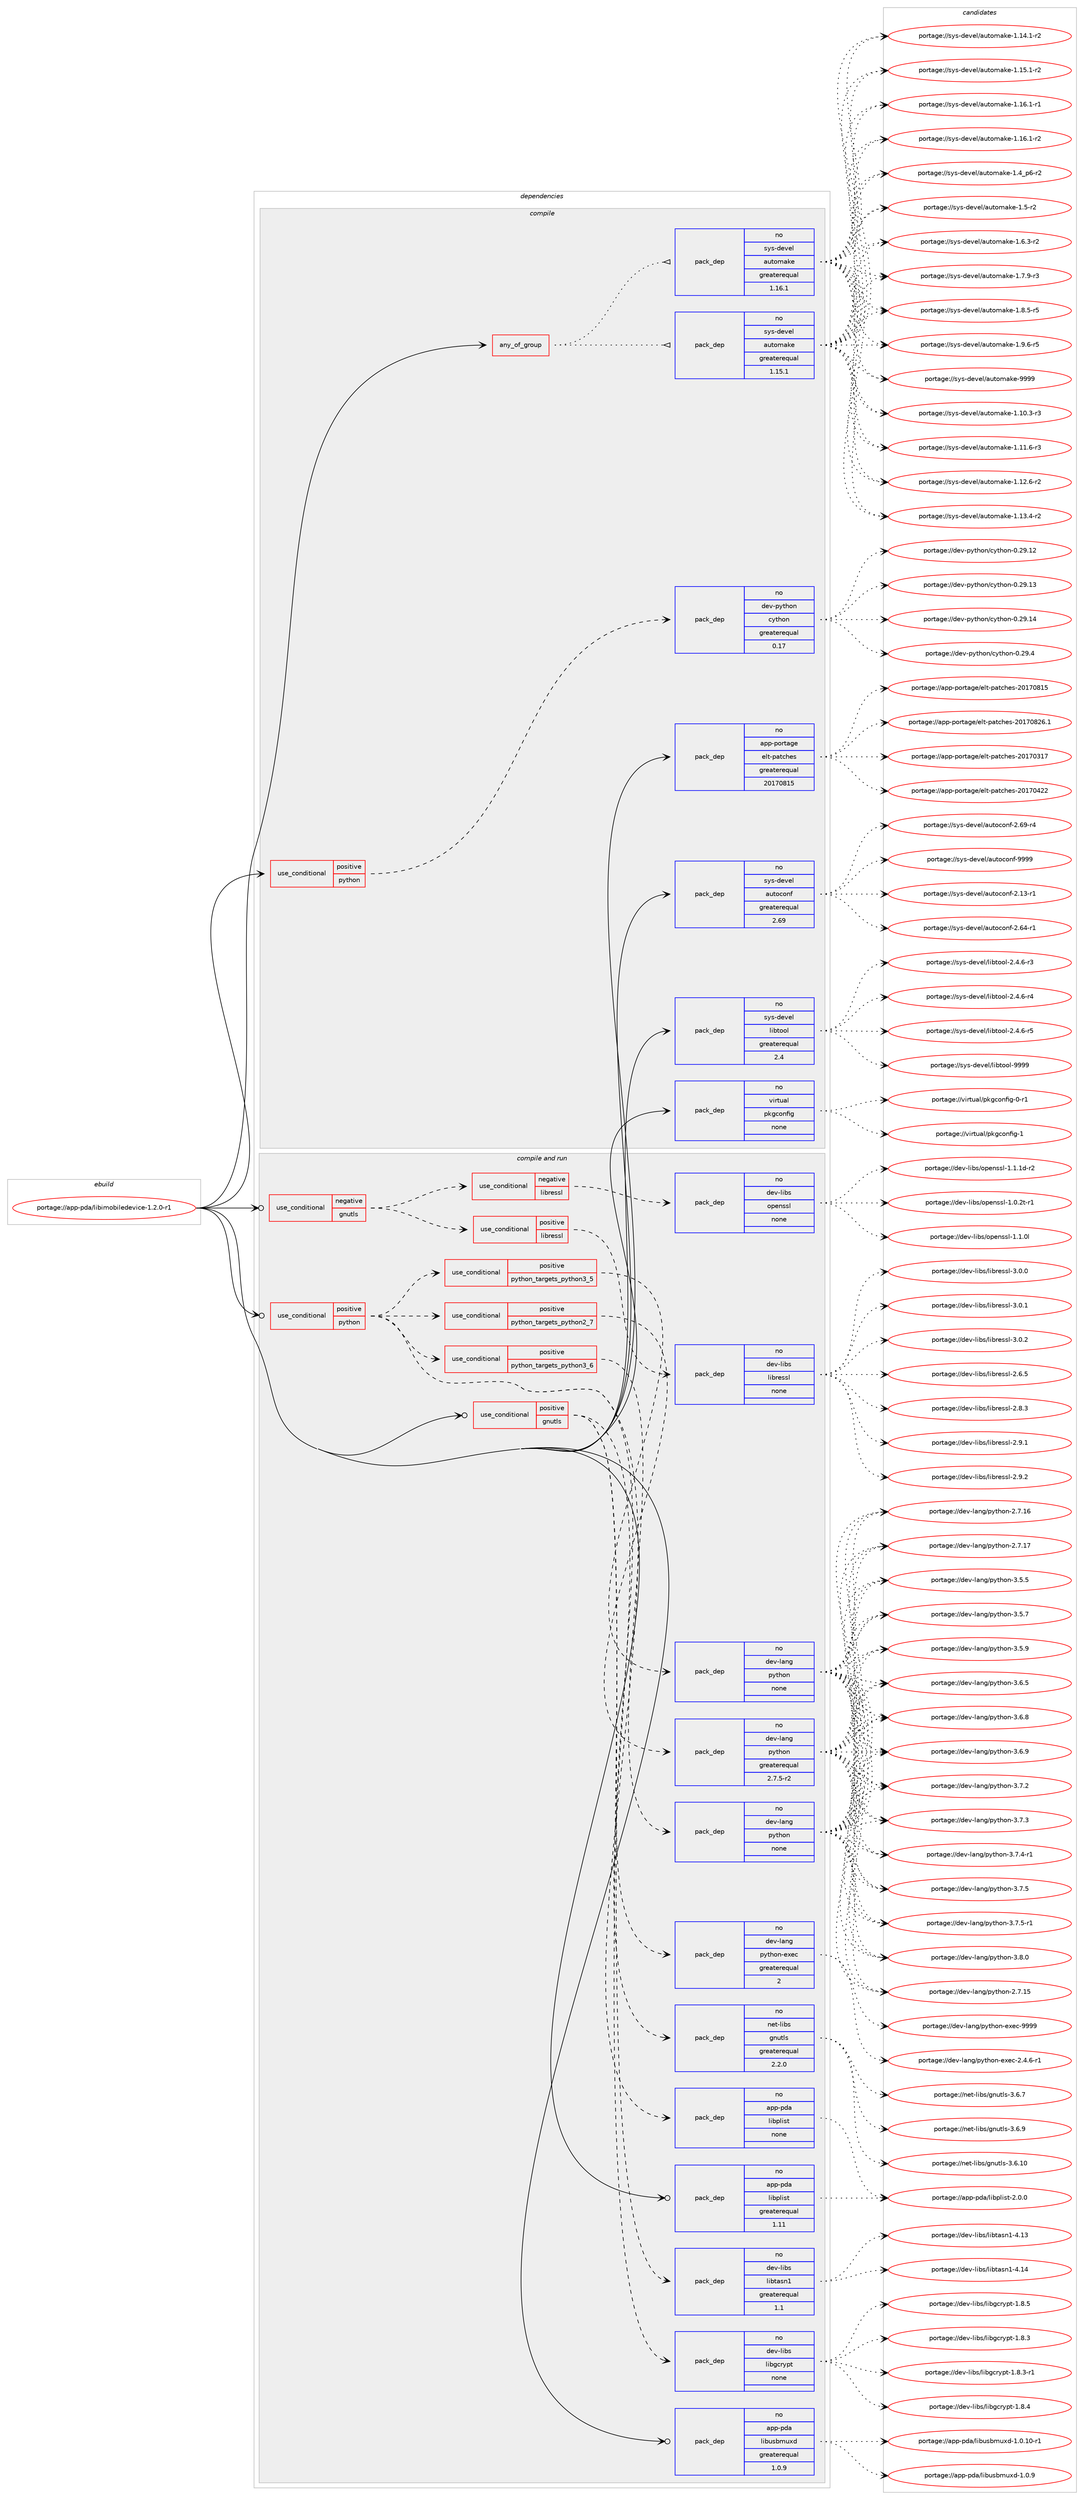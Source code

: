 digraph prolog {

# *************
# Graph options
# *************

newrank=true;
concentrate=true;
compound=true;
graph [rankdir=LR,fontname=Helvetica,fontsize=10,ranksep=1.5];#, ranksep=2.5, nodesep=0.2];
edge  [arrowhead=vee];
node  [fontname=Helvetica,fontsize=10];

# **********
# The ebuild
# **********

subgraph cluster_leftcol {
color=gray;
rank=same;
label=<<i>ebuild</i>>;
id [label="portage://app-pda/libimobiledevice-1.2.0-r1", color=red, width=4, href="../app-pda/libimobiledevice-1.2.0-r1.svg"];
}

# ****************
# The dependencies
# ****************

subgraph cluster_midcol {
color=gray;
label=<<i>dependencies</i>>;
subgraph cluster_compile {
fillcolor="#eeeeee";
style=filled;
label=<<i>compile</i>>;
subgraph any658 {
dependency40328 [label=<<TABLE BORDER="0" CELLBORDER="1" CELLSPACING="0" CELLPADDING="4"><TR><TD CELLPADDING="10">any_of_group</TD></TR></TABLE>>, shape=none, color=red];subgraph pack29840 {
dependency40329 [label=<<TABLE BORDER="0" CELLBORDER="1" CELLSPACING="0" CELLPADDING="4" WIDTH="220"><TR><TD ROWSPAN="6" CELLPADDING="30">pack_dep</TD></TR><TR><TD WIDTH="110">no</TD></TR><TR><TD>sys-devel</TD></TR><TR><TD>automake</TD></TR><TR><TD>greaterequal</TD></TR><TR><TD>1.16.1</TD></TR></TABLE>>, shape=none, color=blue];
}
dependency40328:e -> dependency40329:w [weight=20,style="dotted",arrowhead="oinv"];
subgraph pack29841 {
dependency40330 [label=<<TABLE BORDER="0" CELLBORDER="1" CELLSPACING="0" CELLPADDING="4" WIDTH="220"><TR><TD ROWSPAN="6" CELLPADDING="30">pack_dep</TD></TR><TR><TD WIDTH="110">no</TD></TR><TR><TD>sys-devel</TD></TR><TR><TD>automake</TD></TR><TR><TD>greaterequal</TD></TR><TR><TD>1.15.1</TD></TR></TABLE>>, shape=none, color=blue];
}
dependency40328:e -> dependency40330:w [weight=20,style="dotted",arrowhead="oinv"];
}
id:e -> dependency40328:w [weight=20,style="solid",arrowhead="vee"];
subgraph cond9814 {
dependency40331 [label=<<TABLE BORDER="0" CELLBORDER="1" CELLSPACING="0" CELLPADDING="4"><TR><TD ROWSPAN="3" CELLPADDING="10">use_conditional</TD></TR><TR><TD>positive</TD></TR><TR><TD>python</TD></TR></TABLE>>, shape=none, color=red];
subgraph pack29842 {
dependency40332 [label=<<TABLE BORDER="0" CELLBORDER="1" CELLSPACING="0" CELLPADDING="4" WIDTH="220"><TR><TD ROWSPAN="6" CELLPADDING="30">pack_dep</TD></TR><TR><TD WIDTH="110">no</TD></TR><TR><TD>dev-python</TD></TR><TR><TD>cython</TD></TR><TR><TD>greaterequal</TD></TR><TR><TD>0.17</TD></TR></TABLE>>, shape=none, color=blue];
}
dependency40331:e -> dependency40332:w [weight=20,style="dashed",arrowhead="vee"];
}
id:e -> dependency40331:w [weight=20,style="solid",arrowhead="vee"];
subgraph pack29843 {
dependency40333 [label=<<TABLE BORDER="0" CELLBORDER="1" CELLSPACING="0" CELLPADDING="4" WIDTH="220"><TR><TD ROWSPAN="6" CELLPADDING="30">pack_dep</TD></TR><TR><TD WIDTH="110">no</TD></TR><TR><TD>app-portage</TD></TR><TR><TD>elt-patches</TD></TR><TR><TD>greaterequal</TD></TR><TR><TD>20170815</TD></TR></TABLE>>, shape=none, color=blue];
}
id:e -> dependency40333:w [weight=20,style="solid",arrowhead="vee"];
subgraph pack29844 {
dependency40334 [label=<<TABLE BORDER="0" CELLBORDER="1" CELLSPACING="0" CELLPADDING="4" WIDTH="220"><TR><TD ROWSPAN="6" CELLPADDING="30">pack_dep</TD></TR><TR><TD WIDTH="110">no</TD></TR><TR><TD>sys-devel</TD></TR><TR><TD>autoconf</TD></TR><TR><TD>greaterequal</TD></TR><TR><TD>2.69</TD></TR></TABLE>>, shape=none, color=blue];
}
id:e -> dependency40334:w [weight=20,style="solid",arrowhead="vee"];
subgraph pack29845 {
dependency40335 [label=<<TABLE BORDER="0" CELLBORDER="1" CELLSPACING="0" CELLPADDING="4" WIDTH="220"><TR><TD ROWSPAN="6" CELLPADDING="30">pack_dep</TD></TR><TR><TD WIDTH="110">no</TD></TR><TR><TD>sys-devel</TD></TR><TR><TD>libtool</TD></TR><TR><TD>greaterequal</TD></TR><TR><TD>2.4</TD></TR></TABLE>>, shape=none, color=blue];
}
id:e -> dependency40335:w [weight=20,style="solid",arrowhead="vee"];
subgraph pack29846 {
dependency40336 [label=<<TABLE BORDER="0" CELLBORDER="1" CELLSPACING="0" CELLPADDING="4" WIDTH="220"><TR><TD ROWSPAN="6" CELLPADDING="30">pack_dep</TD></TR><TR><TD WIDTH="110">no</TD></TR><TR><TD>virtual</TD></TR><TR><TD>pkgconfig</TD></TR><TR><TD>none</TD></TR><TR><TD></TD></TR></TABLE>>, shape=none, color=blue];
}
id:e -> dependency40336:w [weight=20,style="solid",arrowhead="vee"];
}
subgraph cluster_compileandrun {
fillcolor="#eeeeee";
style=filled;
label=<<i>compile and run</i>>;
subgraph cond9815 {
dependency40337 [label=<<TABLE BORDER="0" CELLBORDER="1" CELLSPACING="0" CELLPADDING="4"><TR><TD ROWSPAN="3" CELLPADDING="10">use_conditional</TD></TR><TR><TD>negative</TD></TR><TR><TD>gnutls</TD></TR></TABLE>>, shape=none, color=red];
subgraph cond9816 {
dependency40338 [label=<<TABLE BORDER="0" CELLBORDER="1" CELLSPACING="0" CELLPADDING="4"><TR><TD ROWSPAN="3" CELLPADDING="10">use_conditional</TD></TR><TR><TD>negative</TD></TR><TR><TD>libressl</TD></TR></TABLE>>, shape=none, color=red];
subgraph pack29847 {
dependency40339 [label=<<TABLE BORDER="0" CELLBORDER="1" CELLSPACING="0" CELLPADDING="4" WIDTH="220"><TR><TD ROWSPAN="6" CELLPADDING="30">pack_dep</TD></TR><TR><TD WIDTH="110">no</TD></TR><TR><TD>dev-libs</TD></TR><TR><TD>openssl</TD></TR><TR><TD>none</TD></TR><TR><TD></TD></TR></TABLE>>, shape=none, color=blue];
}
dependency40338:e -> dependency40339:w [weight=20,style="dashed",arrowhead="vee"];
}
dependency40337:e -> dependency40338:w [weight=20,style="dashed",arrowhead="vee"];
subgraph cond9817 {
dependency40340 [label=<<TABLE BORDER="0" CELLBORDER="1" CELLSPACING="0" CELLPADDING="4"><TR><TD ROWSPAN="3" CELLPADDING="10">use_conditional</TD></TR><TR><TD>positive</TD></TR><TR><TD>libressl</TD></TR></TABLE>>, shape=none, color=red];
subgraph pack29848 {
dependency40341 [label=<<TABLE BORDER="0" CELLBORDER="1" CELLSPACING="0" CELLPADDING="4" WIDTH="220"><TR><TD ROWSPAN="6" CELLPADDING="30">pack_dep</TD></TR><TR><TD WIDTH="110">no</TD></TR><TR><TD>dev-libs</TD></TR><TR><TD>libressl</TD></TR><TR><TD>none</TD></TR><TR><TD></TD></TR></TABLE>>, shape=none, color=blue];
}
dependency40340:e -> dependency40341:w [weight=20,style="dashed",arrowhead="vee"];
}
dependency40337:e -> dependency40340:w [weight=20,style="dashed",arrowhead="vee"];
}
id:e -> dependency40337:w [weight=20,style="solid",arrowhead="odotvee"];
subgraph cond9818 {
dependency40342 [label=<<TABLE BORDER="0" CELLBORDER="1" CELLSPACING="0" CELLPADDING="4"><TR><TD ROWSPAN="3" CELLPADDING="10">use_conditional</TD></TR><TR><TD>positive</TD></TR><TR><TD>gnutls</TD></TR></TABLE>>, shape=none, color=red];
subgraph pack29849 {
dependency40343 [label=<<TABLE BORDER="0" CELLBORDER="1" CELLSPACING="0" CELLPADDING="4" WIDTH="220"><TR><TD ROWSPAN="6" CELLPADDING="30">pack_dep</TD></TR><TR><TD WIDTH="110">no</TD></TR><TR><TD>dev-libs</TD></TR><TR><TD>libgcrypt</TD></TR><TR><TD>none</TD></TR><TR><TD></TD></TR></TABLE>>, shape=none, color=blue];
}
dependency40342:e -> dependency40343:w [weight=20,style="dashed",arrowhead="vee"];
subgraph pack29850 {
dependency40344 [label=<<TABLE BORDER="0" CELLBORDER="1" CELLSPACING="0" CELLPADDING="4" WIDTH="220"><TR><TD ROWSPAN="6" CELLPADDING="30">pack_dep</TD></TR><TR><TD WIDTH="110">no</TD></TR><TR><TD>dev-libs</TD></TR><TR><TD>libtasn1</TD></TR><TR><TD>greaterequal</TD></TR><TR><TD>1.1</TD></TR></TABLE>>, shape=none, color=blue];
}
dependency40342:e -> dependency40344:w [weight=20,style="dashed",arrowhead="vee"];
subgraph pack29851 {
dependency40345 [label=<<TABLE BORDER="0" CELLBORDER="1" CELLSPACING="0" CELLPADDING="4" WIDTH="220"><TR><TD ROWSPAN="6" CELLPADDING="30">pack_dep</TD></TR><TR><TD WIDTH="110">no</TD></TR><TR><TD>net-libs</TD></TR><TR><TD>gnutls</TD></TR><TR><TD>greaterequal</TD></TR><TR><TD>2.2.0</TD></TR></TABLE>>, shape=none, color=blue];
}
dependency40342:e -> dependency40345:w [weight=20,style="dashed",arrowhead="vee"];
}
id:e -> dependency40342:w [weight=20,style="solid",arrowhead="odotvee"];
subgraph cond9819 {
dependency40346 [label=<<TABLE BORDER="0" CELLBORDER="1" CELLSPACING="0" CELLPADDING="4"><TR><TD ROWSPAN="3" CELLPADDING="10">use_conditional</TD></TR><TR><TD>positive</TD></TR><TR><TD>python</TD></TR></TABLE>>, shape=none, color=red];
subgraph cond9820 {
dependency40347 [label=<<TABLE BORDER="0" CELLBORDER="1" CELLSPACING="0" CELLPADDING="4"><TR><TD ROWSPAN="3" CELLPADDING="10">use_conditional</TD></TR><TR><TD>positive</TD></TR><TR><TD>python_targets_python2_7</TD></TR></TABLE>>, shape=none, color=red];
subgraph pack29852 {
dependency40348 [label=<<TABLE BORDER="0" CELLBORDER="1" CELLSPACING="0" CELLPADDING="4" WIDTH="220"><TR><TD ROWSPAN="6" CELLPADDING="30">pack_dep</TD></TR><TR><TD WIDTH="110">no</TD></TR><TR><TD>dev-lang</TD></TR><TR><TD>python</TD></TR><TR><TD>greaterequal</TD></TR><TR><TD>2.7.5-r2</TD></TR></TABLE>>, shape=none, color=blue];
}
dependency40347:e -> dependency40348:w [weight=20,style="dashed",arrowhead="vee"];
}
dependency40346:e -> dependency40347:w [weight=20,style="dashed",arrowhead="vee"];
subgraph cond9821 {
dependency40349 [label=<<TABLE BORDER="0" CELLBORDER="1" CELLSPACING="0" CELLPADDING="4"><TR><TD ROWSPAN="3" CELLPADDING="10">use_conditional</TD></TR><TR><TD>positive</TD></TR><TR><TD>python_targets_python3_5</TD></TR></TABLE>>, shape=none, color=red];
subgraph pack29853 {
dependency40350 [label=<<TABLE BORDER="0" CELLBORDER="1" CELLSPACING="0" CELLPADDING="4" WIDTH="220"><TR><TD ROWSPAN="6" CELLPADDING="30">pack_dep</TD></TR><TR><TD WIDTH="110">no</TD></TR><TR><TD>dev-lang</TD></TR><TR><TD>python</TD></TR><TR><TD>none</TD></TR><TR><TD></TD></TR></TABLE>>, shape=none, color=blue];
}
dependency40349:e -> dependency40350:w [weight=20,style="dashed",arrowhead="vee"];
}
dependency40346:e -> dependency40349:w [weight=20,style="dashed",arrowhead="vee"];
subgraph cond9822 {
dependency40351 [label=<<TABLE BORDER="0" CELLBORDER="1" CELLSPACING="0" CELLPADDING="4"><TR><TD ROWSPAN="3" CELLPADDING="10">use_conditional</TD></TR><TR><TD>positive</TD></TR><TR><TD>python_targets_python3_6</TD></TR></TABLE>>, shape=none, color=red];
subgraph pack29854 {
dependency40352 [label=<<TABLE BORDER="0" CELLBORDER="1" CELLSPACING="0" CELLPADDING="4" WIDTH="220"><TR><TD ROWSPAN="6" CELLPADDING="30">pack_dep</TD></TR><TR><TD WIDTH="110">no</TD></TR><TR><TD>dev-lang</TD></TR><TR><TD>python</TD></TR><TR><TD>none</TD></TR><TR><TD></TD></TR></TABLE>>, shape=none, color=blue];
}
dependency40351:e -> dependency40352:w [weight=20,style="dashed",arrowhead="vee"];
}
dependency40346:e -> dependency40351:w [weight=20,style="dashed",arrowhead="vee"];
subgraph pack29855 {
dependency40353 [label=<<TABLE BORDER="0" CELLBORDER="1" CELLSPACING="0" CELLPADDING="4" WIDTH="220"><TR><TD ROWSPAN="6" CELLPADDING="30">pack_dep</TD></TR><TR><TD WIDTH="110">no</TD></TR><TR><TD>dev-lang</TD></TR><TR><TD>python-exec</TD></TR><TR><TD>greaterequal</TD></TR><TR><TD>2</TD></TR></TABLE>>, shape=none, color=blue];
}
dependency40346:e -> dependency40353:w [weight=20,style="dashed",arrowhead="vee"];
subgraph pack29856 {
dependency40354 [label=<<TABLE BORDER="0" CELLBORDER="1" CELLSPACING="0" CELLPADDING="4" WIDTH="220"><TR><TD ROWSPAN="6" CELLPADDING="30">pack_dep</TD></TR><TR><TD WIDTH="110">no</TD></TR><TR><TD>app-pda</TD></TR><TR><TD>libplist</TD></TR><TR><TD>none</TD></TR><TR><TD></TD></TR></TABLE>>, shape=none, color=blue];
}
dependency40346:e -> dependency40354:w [weight=20,style="dashed",arrowhead="vee"];
}
id:e -> dependency40346:w [weight=20,style="solid",arrowhead="odotvee"];
subgraph pack29857 {
dependency40355 [label=<<TABLE BORDER="0" CELLBORDER="1" CELLSPACING="0" CELLPADDING="4" WIDTH="220"><TR><TD ROWSPAN="6" CELLPADDING="30">pack_dep</TD></TR><TR><TD WIDTH="110">no</TD></TR><TR><TD>app-pda</TD></TR><TR><TD>libplist</TD></TR><TR><TD>greaterequal</TD></TR><TR><TD>1.11</TD></TR></TABLE>>, shape=none, color=blue];
}
id:e -> dependency40355:w [weight=20,style="solid",arrowhead="odotvee"];
subgraph pack29858 {
dependency40356 [label=<<TABLE BORDER="0" CELLBORDER="1" CELLSPACING="0" CELLPADDING="4" WIDTH="220"><TR><TD ROWSPAN="6" CELLPADDING="30">pack_dep</TD></TR><TR><TD WIDTH="110">no</TD></TR><TR><TD>app-pda</TD></TR><TR><TD>libusbmuxd</TD></TR><TR><TD>greaterequal</TD></TR><TR><TD>1.0.9</TD></TR></TABLE>>, shape=none, color=blue];
}
id:e -> dependency40356:w [weight=20,style="solid",arrowhead="odotvee"];
}
subgraph cluster_run {
fillcolor="#eeeeee";
style=filled;
label=<<i>run</i>>;
}
}

# **************
# The candidates
# **************

subgraph cluster_choices {
rank=same;
color=gray;
label=<<i>candidates</i>>;

subgraph choice29840 {
color=black;
nodesep=1;
choiceportage11512111545100101118101108479711711611110997107101454946494846514511451 [label="portage://sys-devel/automake-1.10.3-r3", color=red, width=4,href="../sys-devel/automake-1.10.3-r3.svg"];
choiceportage11512111545100101118101108479711711611110997107101454946494946544511451 [label="portage://sys-devel/automake-1.11.6-r3", color=red, width=4,href="../sys-devel/automake-1.11.6-r3.svg"];
choiceportage11512111545100101118101108479711711611110997107101454946495046544511450 [label="portage://sys-devel/automake-1.12.6-r2", color=red, width=4,href="../sys-devel/automake-1.12.6-r2.svg"];
choiceportage11512111545100101118101108479711711611110997107101454946495146524511450 [label="portage://sys-devel/automake-1.13.4-r2", color=red, width=4,href="../sys-devel/automake-1.13.4-r2.svg"];
choiceportage11512111545100101118101108479711711611110997107101454946495246494511450 [label="portage://sys-devel/automake-1.14.1-r2", color=red, width=4,href="../sys-devel/automake-1.14.1-r2.svg"];
choiceportage11512111545100101118101108479711711611110997107101454946495346494511450 [label="portage://sys-devel/automake-1.15.1-r2", color=red, width=4,href="../sys-devel/automake-1.15.1-r2.svg"];
choiceportage11512111545100101118101108479711711611110997107101454946495446494511449 [label="portage://sys-devel/automake-1.16.1-r1", color=red, width=4,href="../sys-devel/automake-1.16.1-r1.svg"];
choiceportage11512111545100101118101108479711711611110997107101454946495446494511450 [label="portage://sys-devel/automake-1.16.1-r2", color=red, width=4,href="../sys-devel/automake-1.16.1-r2.svg"];
choiceportage115121115451001011181011084797117116111109971071014549465295112544511450 [label="portage://sys-devel/automake-1.4_p6-r2", color=red, width=4,href="../sys-devel/automake-1.4_p6-r2.svg"];
choiceportage11512111545100101118101108479711711611110997107101454946534511450 [label="portage://sys-devel/automake-1.5-r2", color=red, width=4,href="../sys-devel/automake-1.5-r2.svg"];
choiceportage115121115451001011181011084797117116111109971071014549465446514511450 [label="portage://sys-devel/automake-1.6.3-r2", color=red, width=4,href="../sys-devel/automake-1.6.3-r2.svg"];
choiceportage115121115451001011181011084797117116111109971071014549465546574511451 [label="portage://sys-devel/automake-1.7.9-r3", color=red, width=4,href="../sys-devel/automake-1.7.9-r3.svg"];
choiceportage115121115451001011181011084797117116111109971071014549465646534511453 [label="portage://sys-devel/automake-1.8.5-r5", color=red, width=4,href="../sys-devel/automake-1.8.5-r5.svg"];
choiceportage115121115451001011181011084797117116111109971071014549465746544511453 [label="portage://sys-devel/automake-1.9.6-r5", color=red, width=4,href="../sys-devel/automake-1.9.6-r5.svg"];
choiceportage115121115451001011181011084797117116111109971071014557575757 [label="portage://sys-devel/automake-9999", color=red, width=4,href="../sys-devel/automake-9999.svg"];
dependency40329:e -> choiceportage11512111545100101118101108479711711611110997107101454946494846514511451:w [style=dotted,weight="100"];
dependency40329:e -> choiceportage11512111545100101118101108479711711611110997107101454946494946544511451:w [style=dotted,weight="100"];
dependency40329:e -> choiceportage11512111545100101118101108479711711611110997107101454946495046544511450:w [style=dotted,weight="100"];
dependency40329:e -> choiceportage11512111545100101118101108479711711611110997107101454946495146524511450:w [style=dotted,weight="100"];
dependency40329:e -> choiceportage11512111545100101118101108479711711611110997107101454946495246494511450:w [style=dotted,weight="100"];
dependency40329:e -> choiceportage11512111545100101118101108479711711611110997107101454946495346494511450:w [style=dotted,weight="100"];
dependency40329:e -> choiceportage11512111545100101118101108479711711611110997107101454946495446494511449:w [style=dotted,weight="100"];
dependency40329:e -> choiceportage11512111545100101118101108479711711611110997107101454946495446494511450:w [style=dotted,weight="100"];
dependency40329:e -> choiceportage115121115451001011181011084797117116111109971071014549465295112544511450:w [style=dotted,weight="100"];
dependency40329:e -> choiceportage11512111545100101118101108479711711611110997107101454946534511450:w [style=dotted,weight="100"];
dependency40329:e -> choiceportage115121115451001011181011084797117116111109971071014549465446514511450:w [style=dotted,weight="100"];
dependency40329:e -> choiceportage115121115451001011181011084797117116111109971071014549465546574511451:w [style=dotted,weight="100"];
dependency40329:e -> choiceportage115121115451001011181011084797117116111109971071014549465646534511453:w [style=dotted,weight="100"];
dependency40329:e -> choiceportage115121115451001011181011084797117116111109971071014549465746544511453:w [style=dotted,weight="100"];
dependency40329:e -> choiceportage115121115451001011181011084797117116111109971071014557575757:w [style=dotted,weight="100"];
}
subgraph choice29841 {
color=black;
nodesep=1;
choiceportage11512111545100101118101108479711711611110997107101454946494846514511451 [label="portage://sys-devel/automake-1.10.3-r3", color=red, width=4,href="../sys-devel/automake-1.10.3-r3.svg"];
choiceportage11512111545100101118101108479711711611110997107101454946494946544511451 [label="portage://sys-devel/automake-1.11.6-r3", color=red, width=4,href="../sys-devel/automake-1.11.6-r3.svg"];
choiceportage11512111545100101118101108479711711611110997107101454946495046544511450 [label="portage://sys-devel/automake-1.12.6-r2", color=red, width=4,href="../sys-devel/automake-1.12.6-r2.svg"];
choiceportage11512111545100101118101108479711711611110997107101454946495146524511450 [label="portage://sys-devel/automake-1.13.4-r2", color=red, width=4,href="../sys-devel/automake-1.13.4-r2.svg"];
choiceportage11512111545100101118101108479711711611110997107101454946495246494511450 [label="portage://sys-devel/automake-1.14.1-r2", color=red, width=4,href="../sys-devel/automake-1.14.1-r2.svg"];
choiceportage11512111545100101118101108479711711611110997107101454946495346494511450 [label="portage://sys-devel/automake-1.15.1-r2", color=red, width=4,href="../sys-devel/automake-1.15.1-r2.svg"];
choiceportage11512111545100101118101108479711711611110997107101454946495446494511449 [label="portage://sys-devel/automake-1.16.1-r1", color=red, width=4,href="../sys-devel/automake-1.16.1-r1.svg"];
choiceportage11512111545100101118101108479711711611110997107101454946495446494511450 [label="portage://sys-devel/automake-1.16.1-r2", color=red, width=4,href="../sys-devel/automake-1.16.1-r2.svg"];
choiceportage115121115451001011181011084797117116111109971071014549465295112544511450 [label="portage://sys-devel/automake-1.4_p6-r2", color=red, width=4,href="../sys-devel/automake-1.4_p6-r2.svg"];
choiceportage11512111545100101118101108479711711611110997107101454946534511450 [label="portage://sys-devel/automake-1.5-r2", color=red, width=4,href="../sys-devel/automake-1.5-r2.svg"];
choiceportage115121115451001011181011084797117116111109971071014549465446514511450 [label="portage://sys-devel/automake-1.6.3-r2", color=red, width=4,href="../sys-devel/automake-1.6.3-r2.svg"];
choiceportage115121115451001011181011084797117116111109971071014549465546574511451 [label="portage://sys-devel/automake-1.7.9-r3", color=red, width=4,href="../sys-devel/automake-1.7.9-r3.svg"];
choiceportage115121115451001011181011084797117116111109971071014549465646534511453 [label="portage://sys-devel/automake-1.8.5-r5", color=red, width=4,href="../sys-devel/automake-1.8.5-r5.svg"];
choiceportage115121115451001011181011084797117116111109971071014549465746544511453 [label="portage://sys-devel/automake-1.9.6-r5", color=red, width=4,href="../sys-devel/automake-1.9.6-r5.svg"];
choiceportage115121115451001011181011084797117116111109971071014557575757 [label="portage://sys-devel/automake-9999", color=red, width=4,href="../sys-devel/automake-9999.svg"];
dependency40330:e -> choiceportage11512111545100101118101108479711711611110997107101454946494846514511451:w [style=dotted,weight="100"];
dependency40330:e -> choiceportage11512111545100101118101108479711711611110997107101454946494946544511451:w [style=dotted,weight="100"];
dependency40330:e -> choiceportage11512111545100101118101108479711711611110997107101454946495046544511450:w [style=dotted,weight="100"];
dependency40330:e -> choiceportage11512111545100101118101108479711711611110997107101454946495146524511450:w [style=dotted,weight="100"];
dependency40330:e -> choiceportage11512111545100101118101108479711711611110997107101454946495246494511450:w [style=dotted,weight="100"];
dependency40330:e -> choiceportage11512111545100101118101108479711711611110997107101454946495346494511450:w [style=dotted,weight="100"];
dependency40330:e -> choiceportage11512111545100101118101108479711711611110997107101454946495446494511449:w [style=dotted,weight="100"];
dependency40330:e -> choiceportage11512111545100101118101108479711711611110997107101454946495446494511450:w [style=dotted,weight="100"];
dependency40330:e -> choiceportage115121115451001011181011084797117116111109971071014549465295112544511450:w [style=dotted,weight="100"];
dependency40330:e -> choiceportage11512111545100101118101108479711711611110997107101454946534511450:w [style=dotted,weight="100"];
dependency40330:e -> choiceportage115121115451001011181011084797117116111109971071014549465446514511450:w [style=dotted,weight="100"];
dependency40330:e -> choiceportage115121115451001011181011084797117116111109971071014549465546574511451:w [style=dotted,weight="100"];
dependency40330:e -> choiceportage115121115451001011181011084797117116111109971071014549465646534511453:w [style=dotted,weight="100"];
dependency40330:e -> choiceportage115121115451001011181011084797117116111109971071014549465746544511453:w [style=dotted,weight="100"];
dependency40330:e -> choiceportage115121115451001011181011084797117116111109971071014557575757:w [style=dotted,weight="100"];
}
subgraph choice29842 {
color=black;
nodesep=1;
choiceportage1001011184511212111610411111047991211161041111104548465057464950 [label="portage://dev-python/cython-0.29.12", color=red, width=4,href="../dev-python/cython-0.29.12.svg"];
choiceportage1001011184511212111610411111047991211161041111104548465057464951 [label="portage://dev-python/cython-0.29.13", color=red, width=4,href="../dev-python/cython-0.29.13.svg"];
choiceportage1001011184511212111610411111047991211161041111104548465057464952 [label="portage://dev-python/cython-0.29.14", color=red, width=4,href="../dev-python/cython-0.29.14.svg"];
choiceportage10010111845112121116104111110479912111610411111045484650574652 [label="portage://dev-python/cython-0.29.4", color=red, width=4,href="../dev-python/cython-0.29.4.svg"];
dependency40332:e -> choiceportage1001011184511212111610411111047991211161041111104548465057464950:w [style=dotted,weight="100"];
dependency40332:e -> choiceportage1001011184511212111610411111047991211161041111104548465057464951:w [style=dotted,weight="100"];
dependency40332:e -> choiceportage1001011184511212111610411111047991211161041111104548465057464952:w [style=dotted,weight="100"];
dependency40332:e -> choiceportage10010111845112121116104111110479912111610411111045484650574652:w [style=dotted,weight="100"];
}
subgraph choice29843 {
color=black;
nodesep=1;
choiceportage97112112451121111141169710310147101108116451129711699104101115455048495548514955 [label="portage://app-portage/elt-patches-20170317", color=red, width=4,href="../app-portage/elt-patches-20170317.svg"];
choiceportage97112112451121111141169710310147101108116451129711699104101115455048495548525050 [label="portage://app-portage/elt-patches-20170422", color=red, width=4,href="../app-portage/elt-patches-20170422.svg"];
choiceportage97112112451121111141169710310147101108116451129711699104101115455048495548564953 [label="portage://app-portage/elt-patches-20170815", color=red, width=4,href="../app-portage/elt-patches-20170815.svg"];
choiceportage971121124511211111411697103101471011081164511297116991041011154550484955485650544649 [label="portage://app-portage/elt-patches-20170826.1", color=red, width=4,href="../app-portage/elt-patches-20170826.1.svg"];
dependency40333:e -> choiceportage97112112451121111141169710310147101108116451129711699104101115455048495548514955:w [style=dotted,weight="100"];
dependency40333:e -> choiceportage97112112451121111141169710310147101108116451129711699104101115455048495548525050:w [style=dotted,weight="100"];
dependency40333:e -> choiceportage97112112451121111141169710310147101108116451129711699104101115455048495548564953:w [style=dotted,weight="100"];
dependency40333:e -> choiceportage971121124511211111411697103101471011081164511297116991041011154550484955485650544649:w [style=dotted,weight="100"];
}
subgraph choice29844 {
color=black;
nodesep=1;
choiceportage1151211154510010111810110847971171161119911111010245504649514511449 [label="portage://sys-devel/autoconf-2.13-r1", color=red, width=4,href="../sys-devel/autoconf-2.13-r1.svg"];
choiceportage1151211154510010111810110847971171161119911111010245504654524511449 [label="portage://sys-devel/autoconf-2.64-r1", color=red, width=4,href="../sys-devel/autoconf-2.64-r1.svg"];
choiceportage1151211154510010111810110847971171161119911111010245504654574511452 [label="portage://sys-devel/autoconf-2.69-r4", color=red, width=4,href="../sys-devel/autoconf-2.69-r4.svg"];
choiceportage115121115451001011181011084797117116111991111101024557575757 [label="portage://sys-devel/autoconf-9999", color=red, width=4,href="../sys-devel/autoconf-9999.svg"];
dependency40334:e -> choiceportage1151211154510010111810110847971171161119911111010245504649514511449:w [style=dotted,weight="100"];
dependency40334:e -> choiceportage1151211154510010111810110847971171161119911111010245504654524511449:w [style=dotted,weight="100"];
dependency40334:e -> choiceportage1151211154510010111810110847971171161119911111010245504654574511452:w [style=dotted,weight="100"];
dependency40334:e -> choiceportage115121115451001011181011084797117116111991111101024557575757:w [style=dotted,weight="100"];
}
subgraph choice29845 {
color=black;
nodesep=1;
choiceportage1151211154510010111810110847108105981161111111084550465246544511451 [label="portage://sys-devel/libtool-2.4.6-r3", color=red, width=4,href="../sys-devel/libtool-2.4.6-r3.svg"];
choiceportage1151211154510010111810110847108105981161111111084550465246544511452 [label="portage://sys-devel/libtool-2.4.6-r4", color=red, width=4,href="../sys-devel/libtool-2.4.6-r4.svg"];
choiceportage1151211154510010111810110847108105981161111111084550465246544511453 [label="portage://sys-devel/libtool-2.4.6-r5", color=red, width=4,href="../sys-devel/libtool-2.4.6-r5.svg"];
choiceportage1151211154510010111810110847108105981161111111084557575757 [label="portage://sys-devel/libtool-9999", color=red, width=4,href="../sys-devel/libtool-9999.svg"];
dependency40335:e -> choiceportage1151211154510010111810110847108105981161111111084550465246544511451:w [style=dotted,weight="100"];
dependency40335:e -> choiceportage1151211154510010111810110847108105981161111111084550465246544511452:w [style=dotted,weight="100"];
dependency40335:e -> choiceportage1151211154510010111810110847108105981161111111084550465246544511453:w [style=dotted,weight="100"];
dependency40335:e -> choiceportage1151211154510010111810110847108105981161111111084557575757:w [style=dotted,weight="100"];
}
subgraph choice29846 {
color=black;
nodesep=1;
choiceportage11810511411611797108471121071039911111010210510345484511449 [label="portage://virtual/pkgconfig-0-r1", color=red, width=4,href="../virtual/pkgconfig-0-r1.svg"];
choiceportage1181051141161179710847112107103991111101021051034549 [label="portage://virtual/pkgconfig-1", color=red, width=4,href="../virtual/pkgconfig-1.svg"];
dependency40336:e -> choiceportage11810511411611797108471121071039911111010210510345484511449:w [style=dotted,weight="100"];
dependency40336:e -> choiceportage1181051141161179710847112107103991111101021051034549:w [style=dotted,weight="100"];
}
subgraph choice29847 {
color=black;
nodesep=1;
choiceportage1001011184510810598115471111121011101151151084549464846501164511449 [label="portage://dev-libs/openssl-1.0.2t-r1", color=red, width=4,href="../dev-libs/openssl-1.0.2t-r1.svg"];
choiceportage100101118451081059811547111112101110115115108454946494648108 [label="portage://dev-libs/openssl-1.1.0l", color=red, width=4,href="../dev-libs/openssl-1.1.0l.svg"];
choiceportage1001011184510810598115471111121011101151151084549464946491004511450 [label="portage://dev-libs/openssl-1.1.1d-r2", color=red, width=4,href="../dev-libs/openssl-1.1.1d-r2.svg"];
dependency40339:e -> choiceportage1001011184510810598115471111121011101151151084549464846501164511449:w [style=dotted,weight="100"];
dependency40339:e -> choiceportage100101118451081059811547111112101110115115108454946494648108:w [style=dotted,weight="100"];
dependency40339:e -> choiceportage1001011184510810598115471111121011101151151084549464946491004511450:w [style=dotted,weight="100"];
}
subgraph choice29848 {
color=black;
nodesep=1;
choiceportage10010111845108105981154710810598114101115115108455046544653 [label="portage://dev-libs/libressl-2.6.5", color=red, width=4,href="../dev-libs/libressl-2.6.5.svg"];
choiceportage10010111845108105981154710810598114101115115108455046564651 [label="portage://dev-libs/libressl-2.8.3", color=red, width=4,href="../dev-libs/libressl-2.8.3.svg"];
choiceportage10010111845108105981154710810598114101115115108455046574649 [label="portage://dev-libs/libressl-2.9.1", color=red, width=4,href="../dev-libs/libressl-2.9.1.svg"];
choiceportage10010111845108105981154710810598114101115115108455046574650 [label="portage://dev-libs/libressl-2.9.2", color=red, width=4,href="../dev-libs/libressl-2.9.2.svg"];
choiceportage10010111845108105981154710810598114101115115108455146484648 [label="portage://dev-libs/libressl-3.0.0", color=red, width=4,href="../dev-libs/libressl-3.0.0.svg"];
choiceportage10010111845108105981154710810598114101115115108455146484649 [label="portage://dev-libs/libressl-3.0.1", color=red, width=4,href="../dev-libs/libressl-3.0.1.svg"];
choiceportage10010111845108105981154710810598114101115115108455146484650 [label="portage://dev-libs/libressl-3.0.2", color=red, width=4,href="../dev-libs/libressl-3.0.2.svg"];
dependency40341:e -> choiceportage10010111845108105981154710810598114101115115108455046544653:w [style=dotted,weight="100"];
dependency40341:e -> choiceportage10010111845108105981154710810598114101115115108455046564651:w [style=dotted,weight="100"];
dependency40341:e -> choiceportage10010111845108105981154710810598114101115115108455046574649:w [style=dotted,weight="100"];
dependency40341:e -> choiceportage10010111845108105981154710810598114101115115108455046574650:w [style=dotted,weight="100"];
dependency40341:e -> choiceportage10010111845108105981154710810598114101115115108455146484648:w [style=dotted,weight="100"];
dependency40341:e -> choiceportage10010111845108105981154710810598114101115115108455146484649:w [style=dotted,weight="100"];
dependency40341:e -> choiceportage10010111845108105981154710810598114101115115108455146484650:w [style=dotted,weight="100"];
}
subgraph choice29849 {
color=black;
nodesep=1;
choiceportage1001011184510810598115471081059810399114121112116454946564651 [label="portage://dev-libs/libgcrypt-1.8.3", color=red, width=4,href="../dev-libs/libgcrypt-1.8.3.svg"];
choiceportage10010111845108105981154710810598103991141211121164549465646514511449 [label="portage://dev-libs/libgcrypt-1.8.3-r1", color=red, width=4,href="../dev-libs/libgcrypt-1.8.3-r1.svg"];
choiceportage1001011184510810598115471081059810399114121112116454946564652 [label="portage://dev-libs/libgcrypt-1.8.4", color=red, width=4,href="../dev-libs/libgcrypt-1.8.4.svg"];
choiceportage1001011184510810598115471081059810399114121112116454946564653 [label="portage://dev-libs/libgcrypt-1.8.5", color=red, width=4,href="../dev-libs/libgcrypt-1.8.5.svg"];
dependency40343:e -> choiceportage1001011184510810598115471081059810399114121112116454946564651:w [style=dotted,weight="100"];
dependency40343:e -> choiceportage10010111845108105981154710810598103991141211121164549465646514511449:w [style=dotted,weight="100"];
dependency40343:e -> choiceportage1001011184510810598115471081059810399114121112116454946564652:w [style=dotted,weight="100"];
dependency40343:e -> choiceportage1001011184510810598115471081059810399114121112116454946564653:w [style=dotted,weight="100"];
}
subgraph choice29850 {
color=black;
nodesep=1;
choiceportage1001011184510810598115471081059811697115110494552464951 [label="portage://dev-libs/libtasn1-4.13", color=red, width=4,href="../dev-libs/libtasn1-4.13.svg"];
choiceportage1001011184510810598115471081059811697115110494552464952 [label="portage://dev-libs/libtasn1-4.14", color=red, width=4,href="../dev-libs/libtasn1-4.14.svg"];
dependency40344:e -> choiceportage1001011184510810598115471081059811697115110494552464951:w [style=dotted,weight="100"];
dependency40344:e -> choiceportage1001011184510810598115471081059811697115110494552464952:w [style=dotted,weight="100"];
}
subgraph choice29851 {
color=black;
nodesep=1;
choiceportage11010111645108105981154710311011711610811545514654464948 [label="portage://net-libs/gnutls-3.6.10", color=red, width=4,href="../net-libs/gnutls-3.6.10.svg"];
choiceportage110101116451081059811547103110117116108115455146544655 [label="portage://net-libs/gnutls-3.6.7", color=red, width=4,href="../net-libs/gnutls-3.6.7.svg"];
choiceportage110101116451081059811547103110117116108115455146544657 [label="portage://net-libs/gnutls-3.6.9", color=red, width=4,href="../net-libs/gnutls-3.6.9.svg"];
dependency40345:e -> choiceportage11010111645108105981154710311011711610811545514654464948:w [style=dotted,weight="100"];
dependency40345:e -> choiceportage110101116451081059811547103110117116108115455146544655:w [style=dotted,weight="100"];
dependency40345:e -> choiceportage110101116451081059811547103110117116108115455146544657:w [style=dotted,weight="100"];
}
subgraph choice29852 {
color=black;
nodesep=1;
choiceportage10010111845108971101034711212111610411111045504655464953 [label="portage://dev-lang/python-2.7.15", color=red, width=4,href="../dev-lang/python-2.7.15.svg"];
choiceportage10010111845108971101034711212111610411111045504655464954 [label="portage://dev-lang/python-2.7.16", color=red, width=4,href="../dev-lang/python-2.7.16.svg"];
choiceportage10010111845108971101034711212111610411111045504655464955 [label="portage://dev-lang/python-2.7.17", color=red, width=4,href="../dev-lang/python-2.7.17.svg"];
choiceportage100101118451089711010347112121116104111110455146534653 [label="portage://dev-lang/python-3.5.5", color=red, width=4,href="../dev-lang/python-3.5.5.svg"];
choiceportage100101118451089711010347112121116104111110455146534655 [label="portage://dev-lang/python-3.5.7", color=red, width=4,href="../dev-lang/python-3.5.7.svg"];
choiceportage100101118451089711010347112121116104111110455146534657 [label="portage://dev-lang/python-3.5.9", color=red, width=4,href="../dev-lang/python-3.5.9.svg"];
choiceportage100101118451089711010347112121116104111110455146544653 [label="portage://dev-lang/python-3.6.5", color=red, width=4,href="../dev-lang/python-3.6.5.svg"];
choiceportage100101118451089711010347112121116104111110455146544656 [label="portage://dev-lang/python-3.6.8", color=red, width=4,href="../dev-lang/python-3.6.8.svg"];
choiceportage100101118451089711010347112121116104111110455146544657 [label="portage://dev-lang/python-3.6.9", color=red, width=4,href="../dev-lang/python-3.6.9.svg"];
choiceportage100101118451089711010347112121116104111110455146554650 [label="portage://dev-lang/python-3.7.2", color=red, width=4,href="../dev-lang/python-3.7.2.svg"];
choiceportage100101118451089711010347112121116104111110455146554651 [label="portage://dev-lang/python-3.7.3", color=red, width=4,href="../dev-lang/python-3.7.3.svg"];
choiceportage1001011184510897110103471121211161041111104551465546524511449 [label="portage://dev-lang/python-3.7.4-r1", color=red, width=4,href="../dev-lang/python-3.7.4-r1.svg"];
choiceportage100101118451089711010347112121116104111110455146554653 [label="portage://dev-lang/python-3.7.5", color=red, width=4,href="../dev-lang/python-3.7.5.svg"];
choiceportage1001011184510897110103471121211161041111104551465546534511449 [label="portage://dev-lang/python-3.7.5-r1", color=red, width=4,href="../dev-lang/python-3.7.5-r1.svg"];
choiceportage100101118451089711010347112121116104111110455146564648 [label="portage://dev-lang/python-3.8.0", color=red, width=4,href="../dev-lang/python-3.8.0.svg"];
dependency40348:e -> choiceportage10010111845108971101034711212111610411111045504655464953:w [style=dotted,weight="100"];
dependency40348:e -> choiceportage10010111845108971101034711212111610411111045504655464954:w [style=dotted,weight="100"];
dependency40348:e -> choiceportage10010111845108971101034711212111610411111045504655464955:w [style=dotted,weight="100"];
dependency40348:e -> choiceportage100101118451089711010347112121116104111110455146534653:w [style=dotted,weight="100"];
dependency40348:e -> choiceportage100101118451089711010347112121116104111110455146534655:w [style=dotted,weight="100"];
dependency40348:e -> choiceportage100101118451089711010347112121116104111110455146534657:w [style=dotted,weight="100"];
dependency40348:e -> choiceportage100101118451089711010347112121116104111110455146544653:w [style=dotted,weight="100"];
dependency40348:e -> choiceportage100101118451089711010347112121116104111110455146544656:w [style=dotted,weight="100"];
dependency40348:e -> choiceportage100101118451089711010347112121116104111110455146544657:w [style=dotted,weight="100"];
dependency40348:e -> choiceportage100101118451089711010347112121116104111110455146554650:w [style=dotted,weight="100"];
dependency40348:e -> choiceportage100101118451089711010347112121116104111110455146554651:w [style=dotted,weight="100"];
dependency40348:e -> choiceportage1001011184510897110103471121211161041111104551465546524511449:w [style=dotted,weight="100"];
dependency40348:e -> choiceportage100101118451089711010347112121116104111110455146554653:w [style=dotted,weight="100"];
dependency40348:e -> choiceportage1001011184510897110103471121211161041111104551465546534511449:w [style=dotted,weight="100"];
dependency40348:e -> choiceportage100101118451089711010347112121116104111110455146564648:w [style=dotted,weight="100"];
}
subgraph choice29853 {
color=black;
nodesep=1;
choiceportage10010111845108971101034711212111610411111045504655464953 [label="portage://dev-lang/python-2.7.15", color=red, width=4,href="../dev-lang/python-2.7.15.svg"];
choiceportage10010111845108971101034711212111610411111045504655464954 [label="portage://dev-lang/python-2.7.16", color=red, width=4,href="../dev-lang/python-2.7.16.svg"];
choiceportage10010111845108971101034711212111610411111045504655464955 [label="portage://dev-lang/python-2.7.17", color=red, width=4,href="../dev-lang/python-2.7.17.svg"];
choiceportage100101118451089711010347112121116104111110455146534653 [label="portage://dev-lang/python-3.5.5", color=red, width=4,href="../dev-lang/python-3.5.5.svg"];
choiceportage100101118451089711010347112121116104111110455146534655 [label="portage://dev-lang/python-3.5.7", color=red, width=4,href="../dev-lang/python-3.5.7.svg"];
choiceportage100101118451089711010347112121116104111110455146534657 [label="portage://dev-lang/python-3.5.9", color=red, width=4,href="../dev-lang/python-3.5.9.svg"];
choiceportage100101118451089711010347112121116104111110455146544653 [label="portage://dev-lang/python-3.6.5", color=red, width=4,href="../dev-lang/python-3.6.5.svg"];
choiceportage100101118451089711010347112121116104111110455146544656 [label="portage://dev-lang/python-3.6.8", color=red, width=4,href="../dev-lang/python-3.6.8.svg"];
choiceportage100101118451089711010347112121116104111110455146544657 [label="portage://dev-lang/python-3.6.9", color=red, width=4,href="../dev-lang/python-3.6.9.svg"];
choiceportage100101118451089711010347112121116104111110455146554650 [label="portage://dev-lang/python-3.7.2", color=red, width=4,href="../dev-lang/python-3.7.2.svg"];
choiceportage100101118451089711010347112121116104111110455146554651 [label="portage://dev-lang/python-3.7.3", color=red, width=4,href="../dev-lang/python-3.7.3.svg"];
choiceportage1001011184510897110103471121211161041111104551465546524511449 [label="portage://dev-lang/python-3.7.4-r1", color=red, width=4,href="../dev-lang/python-3.7.4-r1.svg"];
choiceportage100101118451089711010347112121116104111110455146554653 [label="portage://dev-lang/python-3.7.5", color=red, width=4,href="../dev-lang/python-3.7.5.svg"];
choiceportage1001011184510897110103471121211161041111104551465546534511449 [label="portage://dev-lang/python-3.7.5-r1", color=red, width=4,href="../dev-lang/python-3.7.5-r1.svg"];
choiceportage100101118451089711010347112121116104111110455146564648 [label="portage://dev-lang/python-3.8.0", color=red, width=4,href="../dev-lang/python-3.8.0.svg"];
dependency40350:e -> choiceportage10010111845108971101034711212111610411111045504655464953:w [style=dotted,weight="100"];
dependency40350:e -> choiceportage10010111845108971101034711212111610411111045504655464954:w [style=dotted,weight="100"];
dependency40350:e -> choiceportage10010111845108971101034711212111610411111045504655464955:w [style=dotted,weight="100"];
dependency40350:e -> choiceportage100101118451089711010347112121116104111110455146534653:w [style=dotted,weight="100"];
dependency40350:e -> choiceportage100101118451089711010347112121116104111110455146534655:w [style=dotted,weight="100"];
dependency40350:e -> choiceportage100101118451089711010347112121116104111110455146534657:w [style=dotted,weight="100"];
dependency40350:e -> choiceportage100101118451089711010347112121116104111110455146544653:w [style=dotted,weight="100"];
dependency40350:e -> choiceportage100101118451089711010347112121116104111110455146544656:w [style=dotted,weight="100"];
dependency40350:e -> choiceportage100101118451089711010347112121116104111110455146544657:w [style=dotted,weight="100"];
dependency40350:e -> choiceportage100101118451089711010347112121116104111110455146554650:w [style=dotted,weight="100"];
dependency40350:e -> choiceportage100101118451089711010347112121116104111110455146554651:w [style=dotted,weight="100"];
dependency40350:e -> choiceportage1001011184510897110103471121211161041111104551465546524511449:w [style=dotted,weight="100"];
dependency40350:e -> choiceportage100101118451089711010347112121116104111110455146554653:w [style=dotted,weight="100"];
dependency40350:e -> choiceportage1001011184510897110103471121211161041111104551465546534511449:w [style=dotted,weight="100"];
dependency40350:e -> choiceportage100101118451089711010347112121116104111110455146564648:w [style=dotted,weight="100"];
}
subgraph choice29854 {
color=black;
nodesep=1;
choiceportage10010111845108971101034711212111610411111045504655464953 [label="portage://dev-lang/python-2.7.15", color=red, width=4,href="../dev-lang/python-2.7.15.svg"];
choiceportage10010111845108971101034711212111610411111045504655464954 [label="portage://dev-lang/python-2.7.16", color=red, width=4,href="../dev-lang/python-2.7.16.svg"];
choiceportage10010111845108971101034711212111610411111045504655464955 [label="portage://dev-lang/python-2.7.17", color=red, width=4,href="../dev-lang/python-2.7.17.svg"];
choiceportage100101118451089711010347112121116104111110455146534653 [label="portage://dev-lang/python-3.5.5", color=red, width=4,href="../dev-lang/python-3.5.5.svg"];
choiceportage100101118451089711010347112121116104111110455146534655 [label="portage://dev-lang/python-3.5.7", color=red, width=4,href="../dev-lang/python-3.5.7.svg"];
choiceportage100101118451089711010347112121116104111110455146534657 [label="portage://dev-lang/python-3.5.9", color=red, width=4,href="../dev-lang/python-3.5.9.svg"];
choiceportage100101118451089711010347112121116104111110455146544653 [label="portage://dev-lang/python-3.6.5", color=red, width=4,href="../dev-lang/python-3.6.5.svg"];
choiceportage100101118451089711010347112121116104111110455146544656 [label="portage://dev-lang/python-3.6.8", color=red, width=4,href="../dev-lang/python-3.6.8.svg"];
choiceportage100101118451089711010347112121116104111110455146544657 [label="portage://dev-lang/python-3.6.9", color=red, width=4,href="../dev-lang/python-3.6.9.svg"];
choiceportage100101118451089711010347112121116104111110455146554650 [label="portage://dev-lang/python-3.7.2", color=red, width=4,href="../dev-lang/python-3.7.2.svg"];
choiceportage100101118451089711010347112121116104111110455146554651 [label="portage://dev-lang/python-3.7.3", color=red, width=4,href="../dev-lang/python-3.7.3.svg"];
choiceportage1001011184510897110103471121211161041111104551465546524511449 [label="portage://dev-lang/python-3.7.4-r1", color=red, width=4,href="../dev-lang/python-3.7.4-r1.svg"];
choiceportage100101118451089711010347112121116104111110455146554653 [label="portage://dev-lang/python-3.7.5", color=red, width=4,href="../dev-lang/python-3.7.5.svg"];
choiceportage1001011184510897110103471121211161041111104551465546534511449 [label="portage://dev-lang/python-3.7.5-r1", color=red, width=4,href="../dev-lang/python-3.7.5-r1.svg"];
choiceportage100101118451089711010347112121116104111110455146564648 [label="portage://dev-lang/python-3.8.0", color=red, width=4,href="../dev-lang/python-3.8.0.svg"];
dependency40352:e -> choiceportage10010111845108971101034711212111610411111045504655464953:w [style=dotted,weight="100"];
dependency40352:e -> choiceportage10010111845108971101034711212111610411111045504655464954:w [style=dotted,weight="100"];
dependency40352:e -> choiceportage10010111845108971101034711212111610411111045504655464955:w [style=dotted,weight="100"];
dependency40352:e -> choiceportage100101118451089711010347112121116104111110455146534653:w [style=dotted,weight="100"];
dependency40352:e -> choiceportage100101118451089711010347112121116104111110455146534655:w [style=dotted,weight="100"];
dependency40352:e -> choiceportage100101118451089711010347112121116104111110455146534657:w [style=dotted,weight="100"];
dependency40352:e -> choiceportage100101118451089711010347112121116104111110455146544653:w [style=dotted,weight="100"];
dependency40352:e -> choiceportage100101118451089711010347112121116104111110455146544656:w [style=dotted,weight="100"];
dependency40352:e -> choiceportage100101118451089711010347112121116104111110455146544657:w [style=dotted,weight="100"];
dependency40352:e -> choiceportage100101118451089711010347112121116104111110455146554650:w [style=dotted,weight="100"];
dependency40352:e -> choiceportage100101118451089711010347112121116104111110455146554651:w [style=dotted,weight="100"];
dependency40352:e -> choiceportage1001011184510897110103471121211161041111104551465546524511449:w [style=dotted,weight="100"];
dependency40352:e -> choiceportage100101118451089711010347112121116104111110455146554653:w [style=dotted,weight="100"];
dependency40352:e -> choiceportage1001011184510897110103471121211161041111104551465546534511449:w [style=dotted,weight="100"];
dependency40352:e -> choiceportage100101118451089711010347112121116104111110455146564648:w [style=dotted,weight="100"];
}
subgraph choice29855 {
color=black;
nodesep=1;
choiceportage10010111845108971101034711212111610411111045101120101994550465246544511449 [label="portage://dev-lang/python-exec-2.4.6-r1", color=red, width=4,href="../dev-lang/python-exec-2.4.6-r1.svg"];
choiceportage10010111845108971101034711212111610411111045101120101994557575757 [label="portage://dev-lang/python-exec-9999", color=red, width=4,href="../dev-lang/python-exec-9999.svg"];
dependency40353:e -> choiceportage10010111845108971101034711212111610411111045101120101994550465246544511449:w [style=dotted,weight="100"];
dependency40353:e -> choiceportage10010111845108971101034711212111610411111045101120101994557575757:w [style=dotted,weight="100"];
}
subgraph choice29856 {
color=black;
nodesep=1;
choiceportage9711211245112100974710810598112108105115116455046484648 [label="portage://app-pda/libplist-2.0.0", color=red, width=4,href="../app-pda/libplist-2.0.0.svg"];
dependency40354:e -> choiceportage9711211245112100974710810598112108105115116455046484648:w [style=dotted,weight="100"];
}
subgraph choice29857 {
color=black;
nodesep=1;
choiceportage9711211245112100974710810598112108105115116455046484648 [label="portage://app-pda/libplist-2.0.0", color=red, width=4,href="../app-pda/libplist-2.0.0.svg"];
dependency40355:e -> choiceportage9711211245112100974710810598112108105115116455046484648:w [style=dotted,weight="100"];
}
subgraph choice29858 {
color=black;
nodesep=1;
choiceportage971121124511210097471081059811711598109117120100454946484649484511449 [label="portage://app-pda/libusbmuxd-1.0.10-r1", color=red, width=4,href="../app-pda/libusbmuxd-1.0.10-r1.svg"];
choiceportage971121124511210097471081059811711598109117120100454946484657 [label="portage://app-pda/libusbmuxd-1.0.9", color=red, width=4,href="../app-pda/libusbmuxd-1.0.9.svg"];
dependency40356:e -> choiceportage971121124511210097471081059811711598109117120100454946484649484511449:w [style=dotted,weight="100"];
dependency40356:e -> choiceportage971121124511210097471081059811711598109117120100454946484657:w [style=dotted,weight="100"];
}
}

}
